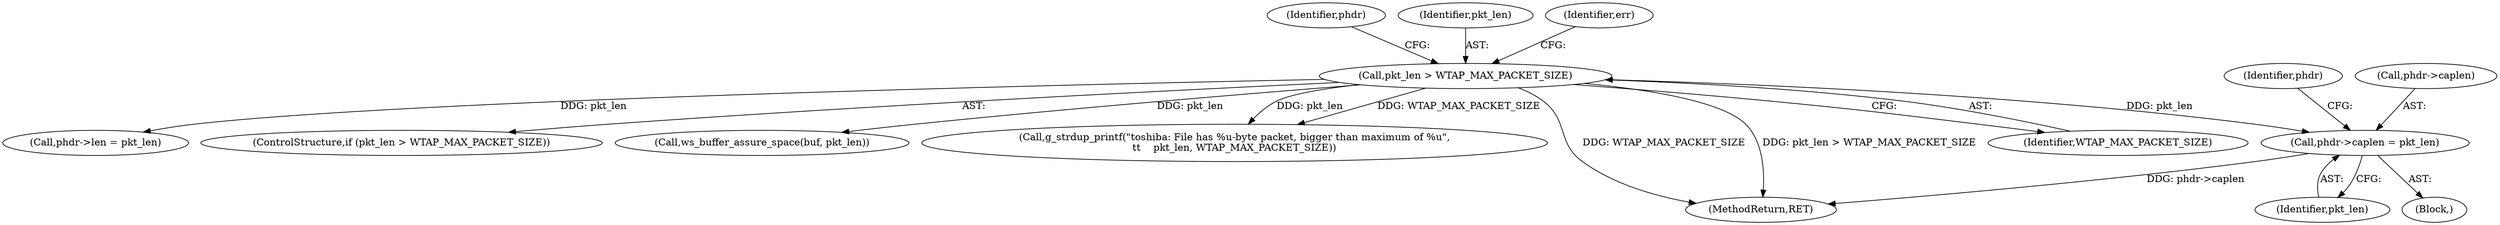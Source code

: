 digraph "0_wireshark_3270dfac43da861c714df76513456b46765ff47f@pointer" {
"1000311" [label="(Call,phdr->caplen = pkt_len)"];
"1000258" [label="(Call,pkt_len > WTAP_MAX_PACKET_SIZE)"];
"1000260" [label="(Identifier,WTAP_MAX_PACKET_SIZE)"];
"1000114" [label="(Block,)"];
"1000318" [label="(Identifier,phdr)"];
"1000316" [label="(Call,phdr->len = pkt_len)"];
"1000257" [label="(ControlStructure,if (pkt_len > WTAP_MAX_PACKET_SIZE))"];
"1000399" [label="(Call,ws_buffer_assure_space(buf, pkt_len))"];
"1000269" [label="(Call,g_strdup_printf(\"toshiba: File has %u-byte packet, bigger than maximum of %u\",\n\t\t    pkt_len, WTAP_MAX_PACKET_SIZE))"];
"1000476" [label="(MethodReturn,RET)"];
"1000277" [label="(Identifier,phdr)"];
"1000259" [label="(Identifier,pkt_len)"];
"1000312" [label="(Call,phdr->caplen)"];
"1000311" [label="(Call,phdr->caplen = pkt_len)"];
"1000315" [label="(Identifier,pkt_len)"];
"1000264" [label="(Identifier,err)"];
"1000258" [label="(Call,pkt_len > WTAP_MAX_PACKET_SIZE)"];
"1000311" -> "1000114"  [label="AST: "];
"1000311" -> "1000315"  [label="CFG: "];
"1000312" -> "1000311"  [label="AST: "];
"1000315" -> "1000311"  [label="AST: "];
"1000318" -> "1000311"  [label="CFG: "];
"1000311" -> "1000476"  [label="DDG: phdr->caplen"];
"1000258" -> "1000311"  [label="DDG: pkt_len"];
"1000258" -> "1000257"  [label="AST: "];
"1000258" -> "1000260"  [label="CFG: "];
"1000259" -> "1000258"  [label="AST: "];
"1000260" -> "1000258"  [label="AST: "];
"1000264" -> "1000258"  [label="CFG: "];
"1000277" -> "1000258"  [label="CFG: "];
"1000258" -> "1000476"  [label="DDG: WTAP_MAX_PACKET_SIZE"];
"1000258" -> "1000476"  [label="DDG: pkt_len > WTAP_MAX_PACKET_SIZE"];
"1000258" -> "1000269"  [label="DDG: pkt_len"];
"1000258" -> "1000269"  [label="DDG: WTAP_MAX_PACKET_SIZE"];
"1000258" -> "1000316"  [label="DDG: pkt_len"];
"1000258" -> "1000399"  [label="DDG: pkt_len"];
}
